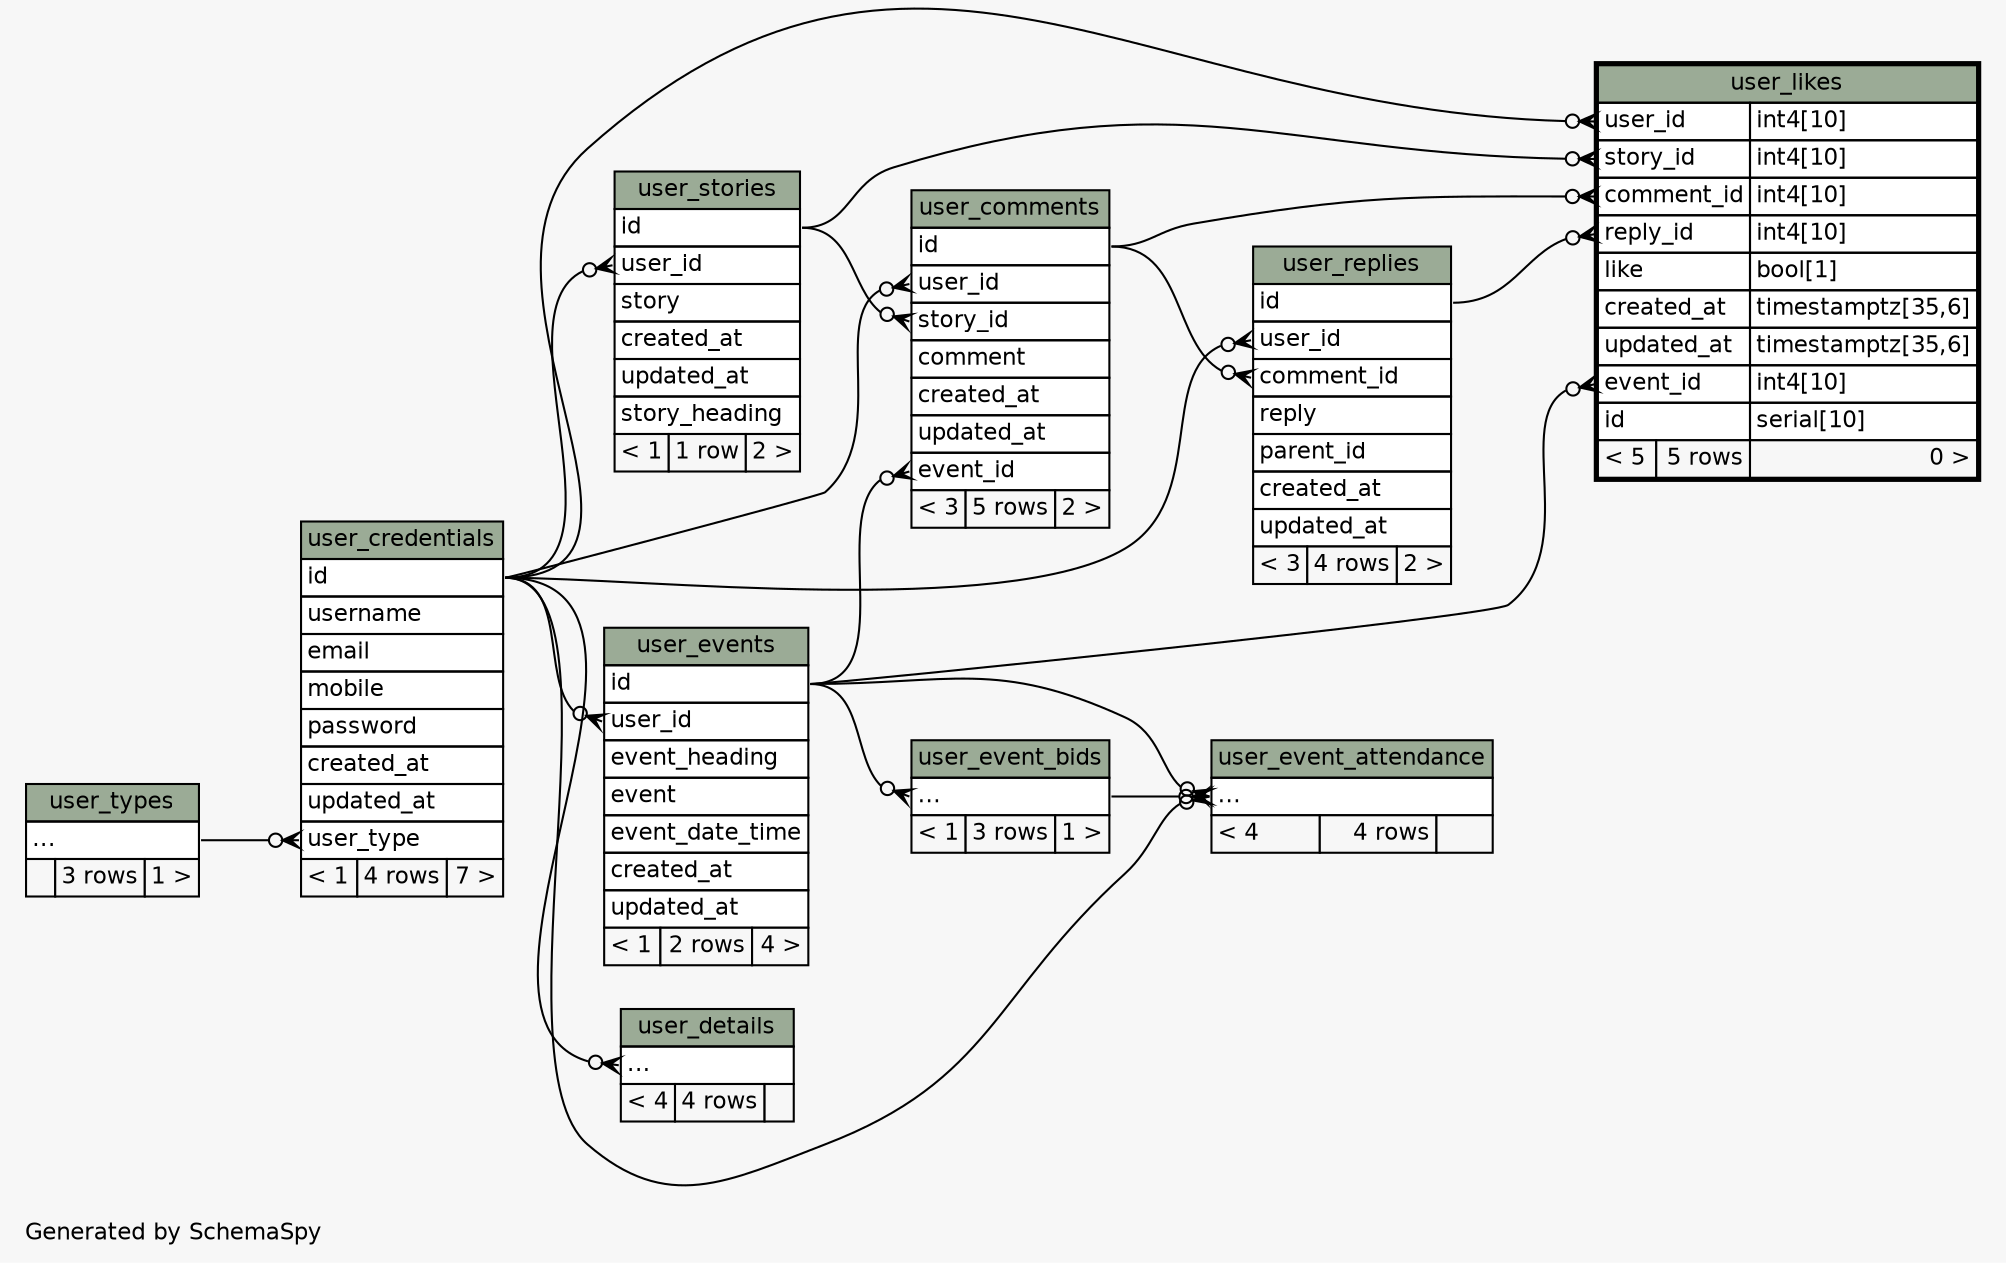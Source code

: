 // dot 2.38.0 on Linux 4.4.0-57-generic
// SchemaSpy rev 590
digraph "twoDegreesRelationshipsDiagram" {
  graph [
    rankdir="RL"
    bgcolor="#f7f7f7"
    label="\nGenerated by SchemaSpy"
    labeljust="l"
    nodesep="0.18"
    ranksep="0.46"
    fontname="Helvetica"
    fontsize="11"
  ];
  node [
    fontname="Helvetica"
    fontsize="11"
    shape="plaintext"
  ];
  edge [
    arrowsize="0.8"
  ];
  "user_comments":"event_id":w -> "user_events":"id":e [arrowhead=none dir=back arrowtail=crowodot];
  "user_comments":"story_id":w -> "user_stories":"id":e [arrowhead=none dir=back arrowtail=crowodot];
  "user_comments":"user_id":w -> "user_credentials":"id":e [arrowhead=none dir=back arrowtail=crowodot];
  "user_credentials":"user_type":w -> "user_types":"elipses":e [arrowhead=none dir=back arrowtail=crowodot];
  "user_details":"elipses":w -> "user_credentials":"id":e [arrowhead=none dir=back arrowtail=crowodot];
  "user_event_attendance":"elipses":w -> "user_event_bids":"elipses":e [arrowhead=none dir=back arrowtail=crowodot];
  "user_event_attendance":"elipses":w -> "user_events":"id":e [arrowhead=none dir=back arrowtail=crowodot];
  "user_event_attendance":"elipses":w -> "user_credentials":"id":e [arrowhead=none dir=back arrowtail=crowodot];
  "user_event_bids":"elipses":w -> "user_events":"id":e [arrowhead=none dir=back arrowtail=crowodot];
  "user_events":"user_id":w -> "user_credentials":"id":e [arrowhead=none dir=back arrowtail=crowodot];
  "user_likes":"comment_id":w -> "user_comments":"id":e [arrowhead=none dir=back arrowtail=crowodot];
  "user_likes":"event_id":w -> "user_events":"id":e [arrowhead=none dir=back arrowtail=crowodot];
  "user_likes":"reply_id":w -> "user_replies":"id":e [arrowhead=none dir=back arrowtail=crowodot];
  "user_likes":"story_id":w -> "user_stories":"id":e [arrowhead=none dir=back arrowtail=crowodot];
  "user_likes":"user_id":w -> "user_credentials":"id":e [arrowhead=none dir=back arrowtail=crowodot];
  "user_replies":"comment_id":w -> "user_comments":"id":e [arrowhead=none dir=back arrowtail=crowodot];
  "user_replies":"user_id":w -> "user_credentials":"id":e [arrowhead=none dir=back arrowtail=crowodot];
  "user_stories":"user_id":w -> "user_credentials":"id":e [arrowhead=none dir=back arrowtail=crowodot];
  "user_comments" [
    label=<
    <TABLE BORDER="0" CELLBORDER="1" CELLSPACING="0" BGCOLOR="#ffffff">
      <TR><TD COLSPAN="3" BGCOLOR="#9bab96" ALIGN="CENTER">user_comments</TD></TR>
      <TR><TD PORT="id" COLSPAN="3" ALIGN="LEFT">id</TD></TR>
      <TR><TD PORT="user_id" COLSPAN="3" ALIGN="LEFT">user_id</TD></TR>
      <TR><TD PORT="story_id" COLSPAN="3" ALIGN="LEFT">story_id</TD></TR>
      <TR><TD PORT="comment" COLSPAN="3" ALIGN="LEFT">comment</TD></TR>
      <TR><TD PORT="created_at" COLSPAN="3" ALIGN="LEFT">created_at</TD></TR>
      <TR><TD PORT="updated_at" COLSPAN="3" ALIGN="LEFT">updated_at</TD></TR>
      <TR><TD PORT="event_id" COLSPAN="3" ALIGN="LEFT">event_id</TD></TR>
      <TR><TD ALIGN="LEFT" BGCOLOR="#f7f7f7">&lt; 3</TD><TD ALIGN="RIGHT" BGCOLOR="#f7f7f7">5 rows</TD><TD ALIGN="RIGHT" BGCOLOR="#f7f7f7">2 &gt;</TD></TR>
    </TABLE>>
    URL="user_comments.html"
    tooltip="user_comments"
  ];
  "user_credentials" [
    label=<
    <TABLE BORDER="0" CELLBORDER="1" CELLSPACING="0" BGCOLOR="#ffffff">
      <TR><TD COLSPAN="3" BGCOLOR="#9bab96" ALIGN="CENTER">user_credentials</TD></TR>
      <TR><TD PORT="id" COLSPAN="3" ALIGN="LEFT">id</TD></TR>
      <TR><TD PORT="username" COLSPAN="3" ALIGN="LEFT">username</TD></TR>
      <TR><TD PORT="email" COLSPAN="3" ALIGN="LEFT">email</TD></TR>
      <TR><TD PORT="mobile" COLSPAN="3" ALIGN="LEFT">mobile</TD></TR>
      <TR><TD PORT="password" COLSPAN="3" ALIGN="LEFT">password</TD></TR>
      <TR><TD PORT="created_at" COLSPAN="3" ALIGN="LEFT">created_at</TD></TR>
      <TR><TD PORT="updated_at" COLSPAN="3" ALIGN="LEFT">updated_at</TD></TR>
      <TR><TD PORT="user_type" COLSPAN="3" ALIGN="LEFT">user_type</TD></TR>
      <TR><TD ALIGN="LEFT" BGCOLOR="#f7f7f7">&lt; 1</TD><TD ALIGN="RIGHT" BGCOLOR="#f7f7f7">4 rows</TD><TD ALIGN="RIGHT" BGCOLOR="#f7f7f7">7 &gt;</TD></TR>
    </TABLE>>
    URL="user_credentials.html"
    tooltip="user_credentials"
  ];
  "user_details" [
    label=<
    <TABLE BORDER="0" CELLBORDER="1" CELLSPACING="0" BGCOLOR="#ffffff">
      <TR><TD COLSPAN="3" BGCOLOR="#9bab96" ALIGN="CENTER">user_details</TD></TR>
      <TR><TD PORT="elipses" COLSPAN="3" ALIGN="LEFT">...</TD></TR>
      <TR><TD ALIGN="LEFT" BGCOLOR="#f7f7f7">&lt; 4</TD><TD ALIGN="RIGHT" BGCOLOR="#f7f7f7">4 rows</TD><TD ALIGN="RIGHT" BGCOLOR="#f7f7f7">  </TD></TR>
    </TABLE>>
    URL="user_details.html"
    tooltip="user_details"
  ];
  "user_event_attendance" [
    label=<
    <TABLE BORDER="0" CELLBORDER="1" CELLSPACING="0" BGCOLOR="#ffffff">
      <TR><TD COLSPAN="3" BGCOLOR="#9bab96" ALIGN="CENTER">user_event_attendance</TD></TR>
      <TR><TD PORT="elipses" COLSPAN="3" ALIGN="LEFT">...</TD></TR>
      <TR><TD ALIGN="LEFT" BGCOLOR="#f7f7f7">&lt; 4</TD><TD ALIGN="RIGHT" BGCOLOR="#f7f7f7">4 rows</TD><TD ALIGN="RIGHT" BGCOLOR="#f7f7f7">  </TD></TR>
    </TABLE>>
    URL="user_event_attendance.html"
    tooltip="user_event_attendance"
  ];
  "user_event_bids" [
    label=<
    <TABLE BORDER="0" CELLBORDER="1" CELLSPACING="0" BGCOLOR="#ffffff">
      <TR><TD COLSPAN="3" BGCOLOR="#9bab96" ALIGN="CENTER">user_event_bids</TD></TR>
      <TR><TD PORT="elipses" COLSPAN="3" ALIGN="LEFT">...</TD></TR>
      <TR><TD ALIGN="LEFT" BGCOLOR="#f7f7f7">&lt; 1</TD><TD ALIGN="RIGHT" BGCOLOR="#f7f7f7">3 rows</TD><TD ALIGN="RIGHT" BGCOLOR="#f7f7f7">1 &gt;</TD></TR>
    </TABLE>>
    URL="user_event_bids.html"
    tooltip="user_event_bids"
  ];
  "user_events" [
    label=<
    <TABLE BORDER="0" CELLBORDER="1" CELLSPACING="0" BGCOLOR="#ffffff">
      <TR><TD COLSPAN="3" BGCOLOR="#9bab96" ALIGN="CENTER">user_events</TD></TR>
      <TR><TD PORT="id" COLSPAN="3" ALIGN="LEFT">id</TD></TR>
      <TR><TD PORT="user_id" COLSPAN="3" ALIGN="LEFT">user_id</TD></TR>
      <TR><TD PORT="event_heading" COLSPAN="3" ALIGN="LEFT">event_heading</TD></TR>
      <TR><TD PORT="event" COLSPAN="3" ALIGN="LEFT">event</TD></TR>
      <TR><TD PORT="event_date_time" COLSPAN="3" ALIGN="LEFT">event_date_time</TD></TR>
      <TR><TD PORT="created_at" COLSPAN="3" ALIGN="LEFT">created_at</TD></TR>
      <TR><TD PORT="updated_at" COLSPAN="3" ALIGN="LEFT">updated_at</TD></TR>
      <TR><TD ALIGN="LEFT" BGCOLOR="#f7f7f7">&lt; 1</TD><TD ALIGN="RIGHT" BGCOLOR="#f7f7f7">2 rows</TD><TD ALIGN="RIGHT" BGCOLOR="#f7f7f7">4 &gt;</TD></TR>
    </TABLE>>
    URL="user_events.html"
    tooltip="user_events"
  ];
  "user_likes" [
    label=<
    <TABLE BORDER="2" CELLBORDER="1" CELLSPACING="0" BGCOLOR="#ffffff">
      <TR><TD COLSPAN="3" BGCOLOR="#9bab96" ALIGN="CENTER">user_likes</TD></TR>
      <TR><TD PORT="user_id" COLSPAN="2" ALIGN="LEFT">user_id</TD><TD PORT="user_id.type" ALIGN="LEFT">int4[10]</TD></TR>
      <TR><TD PORT="story_id" COLSPAN="2" ALIGN="LEFT">story_id</TD><TD PORT="story_id.type" ALIGN="LEFT">int4[10]</TD></TR>
      <TR><TD PORT="comment_id" COLSPAN="2" ALIGN="LEFT">comment_id</TD><TD PORT="comment_id.type" ALIGN="LEFT">int4[10]</TD></TR>
      <TR><TD PORT="reply_id" COLSPAN="2" ALIGN="LEFT">reply_id</TD><TD PORT="reply_id.type" ALIGN="LEFT">int4[10]</TD></TR>
      <TR><TD PORT="like" COLSPAN="2" ALIGN="LEFT">like</TD><TD PORT="like.type" ALIGN="LEFT">bool[1]</TD></TR>
      <TR><TD PORT="created_at" COLSPAN="2" ALIGN="LEFT">created_at</TD><TD PORT="created_at.type" ALIGN="LEFT">timestamptz[35,6]</TD></TR>
      <TR><TD PORT="updated_at" COLSPAN="2" ALIGN="LEFT">updated_at</TD><TD PORT="updated_at.type" ALIGN="LEFT">timestamptz[35,6]</TD></TR>
      <TR><TD PORT="event_id" COLSPAN="2" ALIGN="LEFT">event_id</TD><TD PORT="event_id.type" ALIGN="LEFT">int4[10]</TD></TR>
      <TR><TD PORT="id" COLSPAN="2" ALIGN="LEFT">id</TD><TD PORT="id.type" ALIGN="LEFT">serial[10]</TD></TR>
      <TR><TD ALIGN="LEFT" BGCOLOR="#f7f7f7">&lt; 5</TD><TD ALIGN="RIGHT" BGCOLOR="#f7f7f7">5 rows</TD><TD ALIGN="RIGHT" BGCOLOR="#f7f7f7">0 &gt;</TD></TR>
    </TABLE>>
    URL="user_likes.html"
    tooltip="user_likes"
  ];
  "user_replies" [
    label=<
    <TABLE BORDER="0" CELLBORDER="1" CELLSPACING="0" BGCOLOR="#ffffff">
      <TR><TD COLSPAN="3" BGCOLOR="#9bab96" ALIGN="CENTER">user_replies</TD></TR>
      <TR><TD PORT="id" COLSPAN="3" ALIGN="LEFT">id</TD></TR>
      <TR><TD PORT="user_id" COLSPAN="3" ALIGN="LEFT">user_id</TD></TR>
      <TR><TD PORT="comment_id" COLSPAN="3" ALIGN="LEFT">comment_id</TD></TR>
      <TR><TD PORT="reply" COLSPAN="3" ALIGN="LEFT">reply</TD></TR>
      <TR><TD PORT="parent_id" COLSPAN="3" ALIGN="LEFT">parent_id</TD></TR>
      <TR><TD PORT="created_at" COLSPAN="3" ALIGN="LEFT">created_at</TD></TR>
      <TR><TD PORT="updated_at" COLSPAN="3" ALIGN="LEFT">updated_at</TD></TR>
      <TR><TD ALIGN="LEFT" BGCOLOR="#f7f7f7">&lt; 3</TD><TD ALIGN="RIGHT" BGCOLOR="#f7f7f7">4 rows</TD><TD ALIGN="RIGHT" BGCOLOR="#f7f7f7">2 &gt;</TD></TR>
    </TABLE>>
    URL="user_replies.html"
    tooltip="user_replies"
  ];
  "user_stories" [
    label=<
    <TABLE BORDER="0" CELLBORDER="1" CELLSPACING="0" BGCOLOR="#ffffff">
      <TR><TD COLSPAN="3" BGCOLOR="#9bab96" ALIGN="CENTER">user_stories</TD></TR>
      <TR><TD PORT="id" COLSPAN="3" ALIGN="LEFT">id</TD></TR>
      <TR><TD PORT="user_id" COLSPAN="3" ALIGN="LEFT">user_id</TD></TR>
      <TR><TD PORT="story" COLSPAN="3" ALIGN="LEFT">story</TD></TR>
      <TR><TD PORT="created_at" COLSPAN="3" ALIGN="LEFT">created_at</TD></TR>
      <TR><TD PORT="updated_at" COLSPAN="3" ALIGN="LEFT">updated_at</TD></TR>
      <TR><TD PORT="story_heading" COLSPAN="3" ALIGN="LEFT">story_heading</TD></TR>
      <TR><TD ALIGN="LEFT" BGCOLOR="#f7f7f7">&lt; 1</TD><TD ALIGN="RIGHT" BGCOLOR="#f7f7f7">1 row</TD><TD ALIGN="RIGHT" BGCOLOR="#f7f7f7">2 &gt;</TD></TR>
    </TABLE>>
    URL="user_stories.html"
    tooltip="user_stories"
  ];
  "user_types" [
    label=<
    <TABLE BORDER="0" CELLBORDER="1" CELLSPACING="0" BGCOLOR="#ffffff">
      <TR><TD COLSPAN="3" BGCOLOR="#9bab96" ALIGN="CENTER">user_types</TD></TR>
      <TR><TD PORT="elipses" COLSPAN="3" ALIGN="LEFT">...</TD></TR>
      <TR><TD ALIGN="LEFT" BGCOLOR="#f7f7f7">  </TD><TD ALIGN="RIGHT" BGCOLOR="#f7f7f7">3 rows</TD><TD ALIGN="RIGHT" BGCOLOR="#f7f7f7">1 &gt;</TD></TR>
    </TABLE>>
    URL="user_types.html"
    tooltip="user_types"
  ];
}

